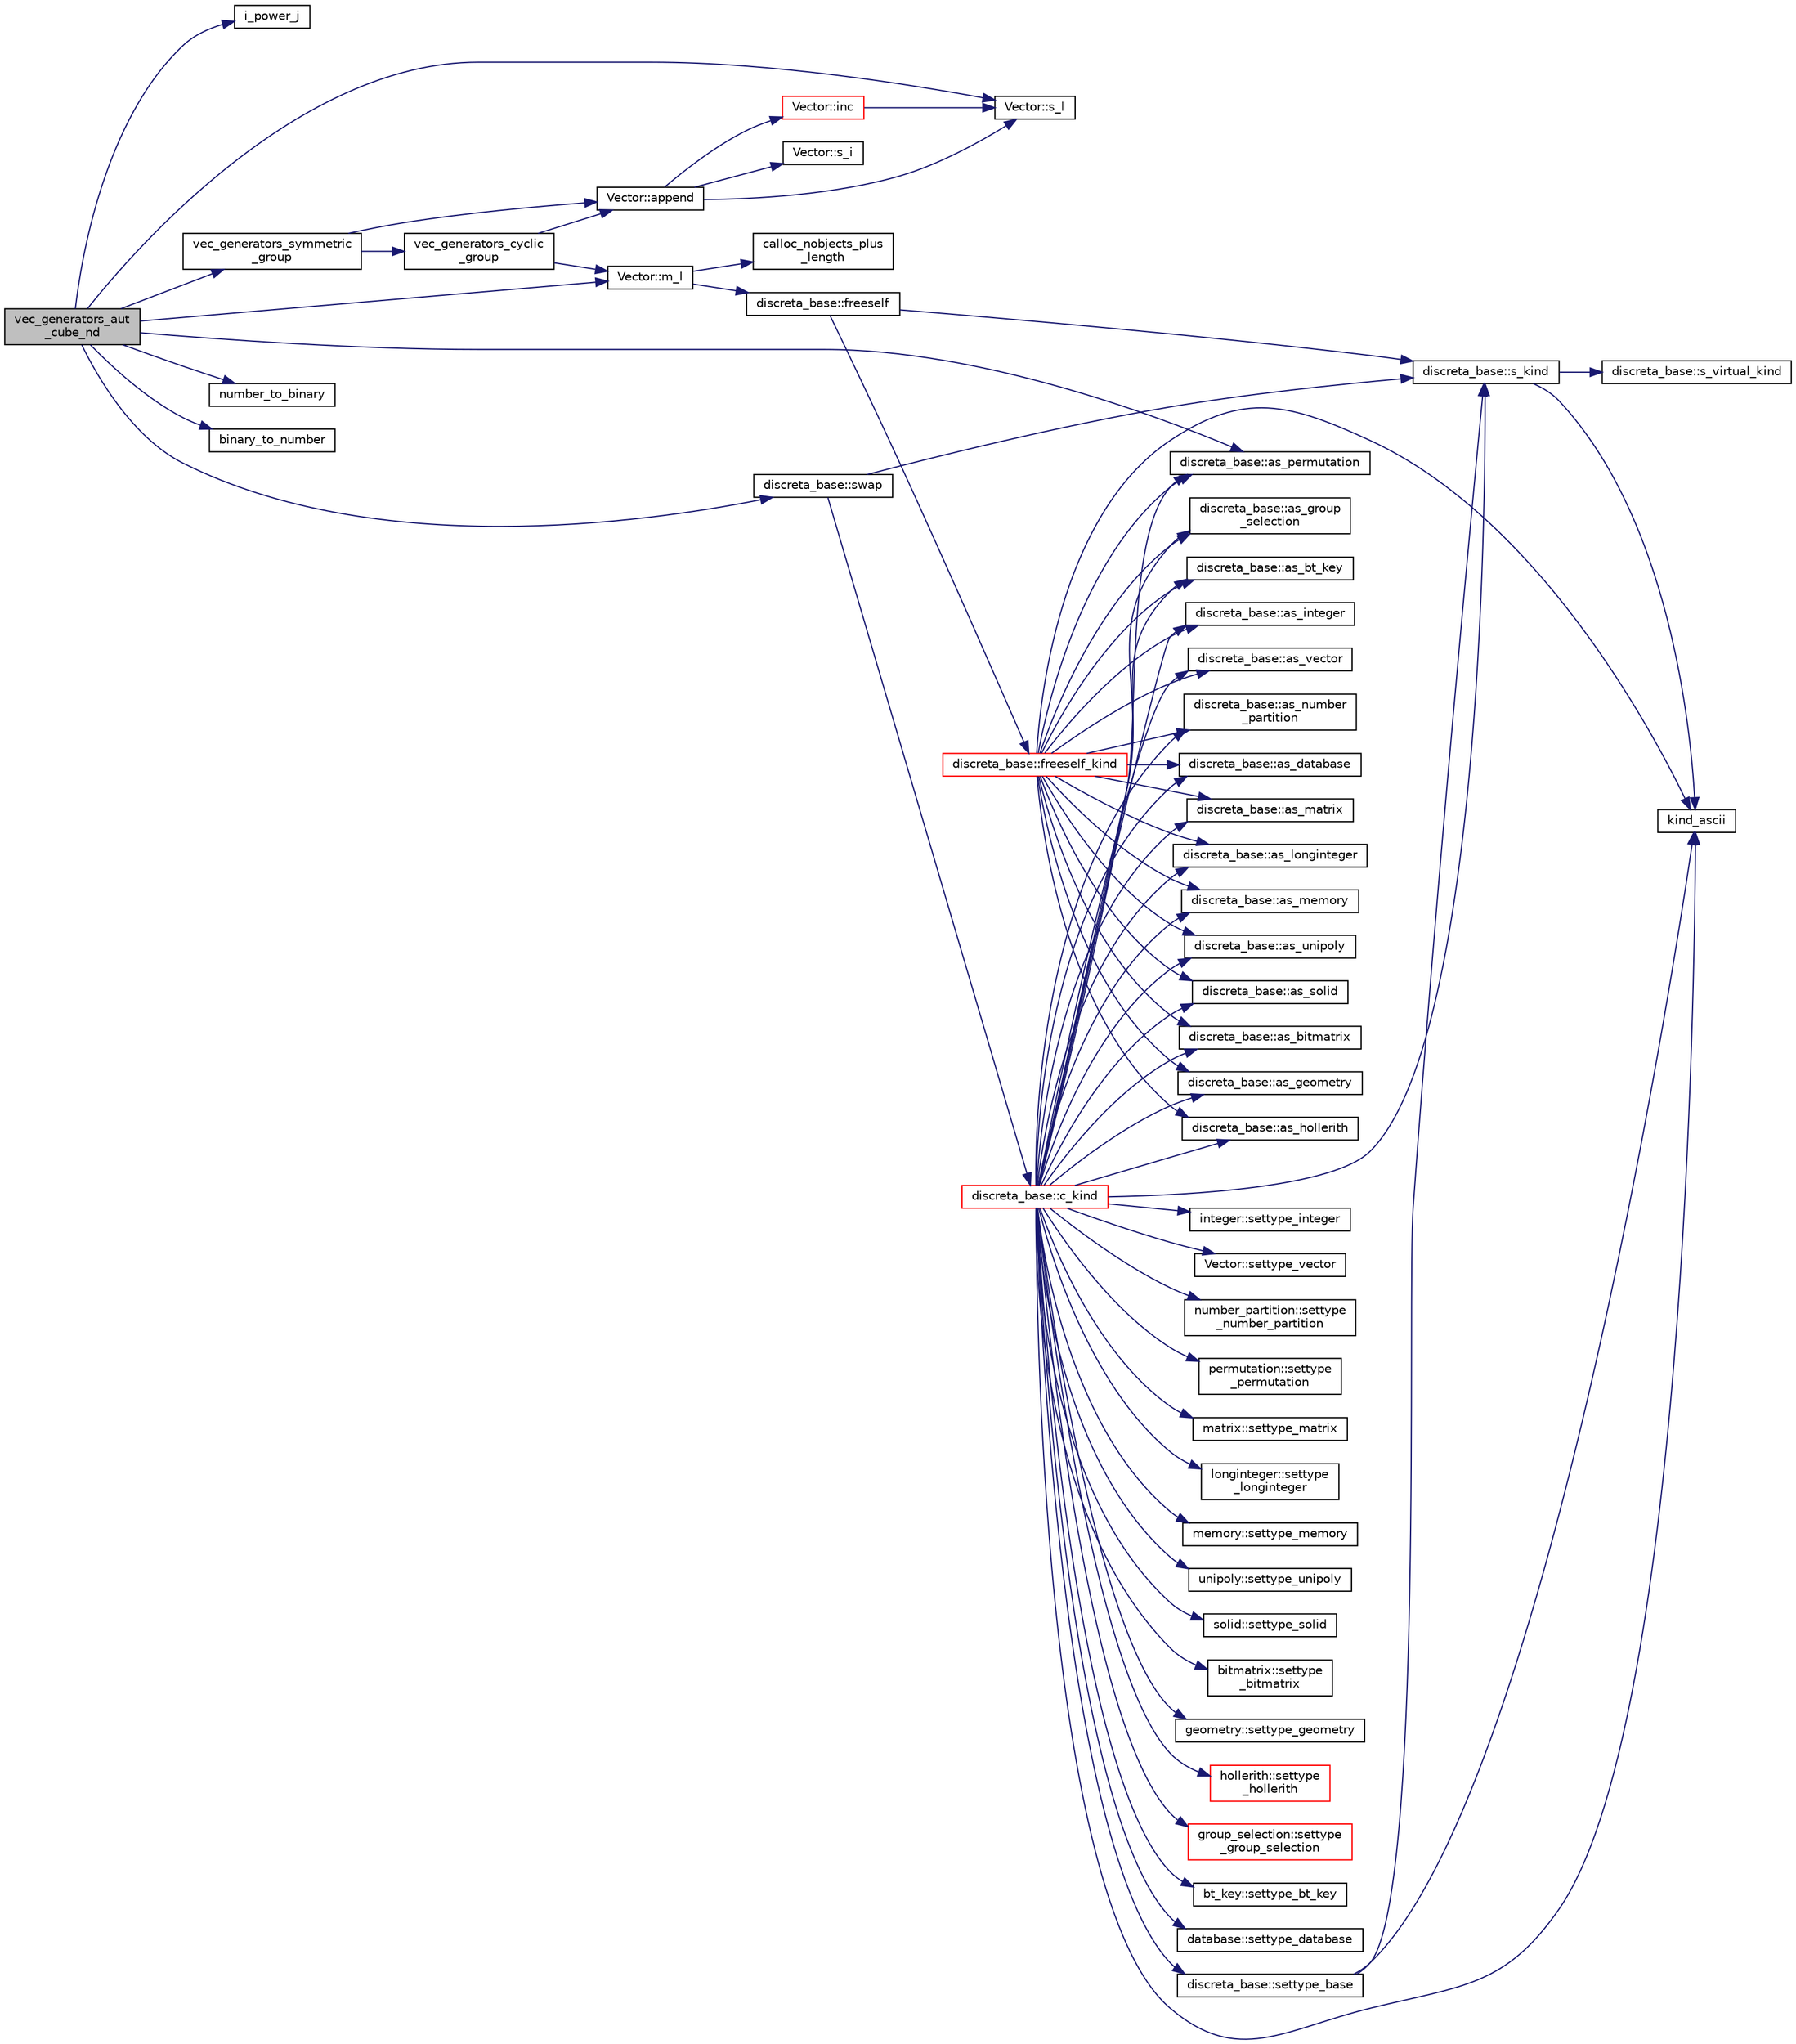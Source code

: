 digraph "vec_generators_aut_cube_nd"
{
  edge [fontname="Helvetica",fontsize="10",labelfontname="Helvetica",labelfontsize="10"];
  node [fontname="Helvetica",fontsize="10",shape=record];
  rankdir="LR";
  Node10879 [label="vec_generators_aut\l_cube_nd",height=0.2,width=0.4,color="black", fillcolor="grey75", style="filled", fontcolor="black"];
  Node10879 -> Node10880 [color="midnightblue",fontsize="10",style="solid",fontname="Helvetica"];
  Node10880 [label="i_power_j",height=0.2,width=0.4,color="black", fillcolor="white", style="filled",URL="$de/dc5/algebra__and__number__theory_8h.html#a39b321523e8957d701618bb5cac542b5"];
  Node10879 -> Node10881 [color="midnightblue",fontsize="10",style="solid",fontname="Helvetica"];
  Node10881 [label="vec_generators_symmetric\l_group",height=0.2,width=0.4,color="black", fillcolor="white", style="filled",URL="$d9/d60/discreta_8h.html#a8fd875094f55682c6bf65d1fb5e6e2bc"];
  Node10881 -> Node10882 [color="midnightblue",fontsize="10",style="solid",fontname="Helvetica"];
  Node10882 [label="vec_generators_cyclic\l_group",height=0.2,width=0.4,color="black", fillcolor="white", style="filled",URL="$d0/dd3/perm__group__gens_8_c.html#a87458d3ec3a12155abeb73c81bb3653c"];
  Node10882 -> Node10883 [color="midnightblue",fontsize="10",style="solid",fontname="Helvetica"];
  Node10883 [label="Vector::m_l",height=0.2,width=0.4,color="black", fillcolor="white", style="filled",URL="$d5/db2/class_vector.html#a00f5520c2a6b4f5282a1a8bcf8ea74eb"];
  Node10883 -> Node10884 [color="midnightblue",fontsize="10",style="solid",fontname="Helvetica"];
  Node10884 [label="discreta_base::freeself",height=0.2,width=0.4,color="black", fillcolor="white", style="filled",URL="$d7/d71/classdiscreta__base.html#a9a3c9501a562293b5667c11b9174d6e5"];
  Node10884 -> Node10885 [color="midnightblue",fontsize="10",style="solid",fontname="Helvetica"];
  Node10885 [label="discreta_base::freeself_kind",height=0.2,width=0.4,color="red", fillcolor="white", style="filled",URL="$d7/d71/classdiscreta__base.html#a63a23ada2165b3838fab719ed458cec8"];
  Node10885 -> Node10893 [color="midnightblue",fontsize="10",style="solid",fontname="Helvetica"];
  Node10893 [label="discreta_base::as_integer",height=0.2,width=0.4,color="black", fillcolor="white", style="filled",URL="$d7/d71/classdiscreta__base.html#a00d7691eaf874fd283d942692fe8dd26"];
  Node10885 -> Node10895 [color="midnightblue",fontsize="10",style="solid",fontname="Helvetica"];
  Node10895 [label="discreta_base::as_vector",height=0.2,width=0.4,color="black", fillcolor="white", style="filled",URL="$d7/d71/classdiscreta__base.html#a7bdd6cae39c380b128ee9e17e42cf020"];
  Node10885 -> Node10898 [color="midnightblue",fontsize="10",style="solid",fontname="Helvetica"];
  Node10898 [label="discreta_base::as_number\l_partition",height=0.2,width=0.4,color="black", fillcolor="white", style="filled",URL="$d7/d71/classdiscreta__base.html#a307aa09de0e925d46697707968ffab00"];
  Node10885 -> Node10900 [color="midnightblue",fontsize="10",style="solid",fontname="Helvetica"];
  Node10900 [label="discreta_base::as_permutation",height=0.2,width=0.4,color="black", fillcolor="white", style="filled",URL="$d7/d71/classdiscreta__base.html#aa4e72f36a82984239b12ae831e131098"];
  Node10885 -> Node10902 [color="midnightblue",fontsize="10",style="solid",fontname="Helvetica"];
  Node10902 [label="discreta_base::as_matrix",height=0.2,width=0.4,color="black", fillcolor="white", style="filled",URL="$d7/d71/classdiscreta__base.html#ae4d7f56d917a4707b838fbffde6467ff"];
  Node10885 -> Node10905 [color="midnightblue",fontsize="10",style="solid",fontname="Helvetica"];
  Node10905 [label="discreta_base::as_longinteger",height=0.2,width=0.4,color="black", fillcolor="white", style="filled",URL="$d7/d71/classdiscreta__base.html#a20a094639eb711b10c8694c51937f7cd"];
  Node10885 -> Node10908 [color="midnightblue",fontsize="10",style="solid",fontname="Helvetica"];
  Node10908 [label="discreta_base::as_memory",height=0.2,width=0.4,color="black", fillcolor="white", style="filled",URL="$d7/d71/classdiscreta__base.html#ad94b2d7dce0cd4fa22db57f6e79c4bd2"];
  Node10885 -> Node10910 [color="midnightblue",fontsize="10",style="solid",fontname="Helvetica"];
  Node10910 [label="discreta_base::as_unipoly",height=0.2,width=0.4,color="black", fillcolor="white", style="filled",URL="$d7/d71/classdiscreta__base.html#ad50d8027f039fe5c2478cddb243adc9d"];
  Node10885 -> Node10912 [color="midnightblue",fontsize="10",style="solid",fontname="Helvetica"];
  Node10912 [label="discreta_base::as_solid",height=0.2,width=0.4,color="black", fillcolor="white", style="filled",URL="$d7/d71/classdiscreta__base.html#a1fc5f2b85ec97ab0a69dd64903c970a5"];
  Node10885 -> Node10914 [color="midnightblue",fontsize="10",style="solid",fontname="Helvetica"];
  Node10914 [label="discreta_base::as_bitmatrix",height=0.2,width=0.4,color="black", fillcolor="white", style="filled",URL="$d7/d71/classdiscreta__base.html#a071ad54ea8ef6c9d1d15f532e5a76df6"];
  Node10885 -> Node10916 [color="midnightblue",fontsize="10",style="solid",fontname="Helvetica"];
  Node10916 [label="discreta_base::as_geometry",height=0.2,width=0.4,color="black", fillcolor="white", style="filled",URL="$d7/d71/classdiscreta__base.html#a38fc7b4cdd830703e9d87354b79bc5c8"];
  Node10885 -> Node10918 [color="midnightblue",fontsize="10",style="solid",fontname="Helvetica"];
  Node10918 [label="discreta_base::as_hollerith",height=0.2,width=0.4,color="black", fillcolor="white", style="filled",URL="$d7/d71/classdiscreta__base.html#a3e66f82711f314710107e2f29e589690"];
  Node10885 -> Node10920 [color="midnightblue",fontsize="10",style="solid",fontname="Helvetica"];
  Node10920 [label="discreta_base::as_group\l_selection",height=0.2,width=0.4,color="black", fillcolor="white", style="filled",URL="$d7/d71/classdiscreta__base.html#aae1bac4883c567718bef9fb610abbdc8"];
  Node10885 -> Node10922 [color="midnightblue",fontsize="10",style="solid",fontname="Helvetica"];
  Node10922 [label="discreta_base::as_bt_key",height=0.2,width=0.4,color="black", fillcolor="white", style="filled",URL="$d7/d71/classdiscreta__base.html#a2734c6e08dca17cf6588bd5064ec1b9f"];
  Node10885 -> Node10924 [color="midnightblue",fontsize="10",style="solid",fontname="Helvetica"];
  Node10924 [label="discreta_base::as_database",height=0.2,width=0.4,color="black", fillcolor="white", style="filled",URL="$d7/d71/classdiscreta__base.html#ab055d39d58210a2b03ba3d33703b09a9"];
  Node10885 -> Node10889 [color="midnightblue",fontsize="10",style="solid",fontname="Helvetica"];
  Node10889 [label="kind_ascii",height=0.2,width=0.4,color="black", fillcolor="white", style="filled",URL="$d9/d60/discreta_8h.html#ad0ce825a9f29bc6cec27e1b64cfe27bf"];
  Node10884 -> Node10887 [color="midnightblue",fontsize="10",style="solid",fontname="Helvetica"];
  Node10887 [label="discreta_base::s_kind",height=0.2,width=0.4,color="black", fillcolor="white", style="filled",URL="$d7/d71/classdiscreta__base.html#a8a830025c74adbbc3362418a7c2ba157"];
  Node10887 -> Node10888 [color="midnightblue",fontsize="10",style="solid",fontname="Helvetica"];
  Node10888 [label="discreta_base::s_virtual_kind",height=0.2,width=0.4,color="black", fillcolor="white", style="filled",URL="$d7/d71/classdiscreta__base.html#a52778a6d6943a468be083d0785d418fb"];
  Node10887 -> Node10889 [color="midnightblue",fontsize="10",style="solid",fontname="Helvetica"];
  Node10883 -> Node10932 [color="midnightblue",fontsize="10",style="solid",fontname="Helvetica"];
  Node10932 [label="calloc_nobjects_plus\l_length",height=0.2,width=0.4,color="black", fillcolor="white", style="filled",URL="$d9/d60/discreta_8h.html#a71599d54c8c17dfa065a363f5cdd0aa4"];
  Node10882 -> Node10933 [color="midnightblue",fontsize="10",style="solid",fontname="Helvetica"];
  Node10933 [label="Vector::append",height=0.2,width=0.4,color="black", fillcolor="white", style="filled",URL="$d5/db2/class_vector.html#aec80be90cd2cbfe79267220113b679c4"];
  Node10933 -> Node10934 [color="midnightblue",fontsize="10",style="solid",fontname="Helvetica"];
  Node10934 [label="Vector::s_l",height=0.2,width=0.4,color="black", fillcolor="white", style="filled",URL="$d5/db2/class_vector.html#ad2dc082288f858d22a528832289e0704"];
  Node10933 -> Node10935 [color="midnightblue",fontsize="10",style="solid",fontname="Helvetica"];
  Node10935 [label="Vector::inc",height=0.2,width=0.4,color="red", fillcolor="white", style="filled",URL="$d5/db2/class_vector.html#a5f6fe0531bc3d9829becd8503e4156a3"];
  Node10935 -> Node10934 [color="midnightblue",fontsize="10",style="solid",fontname="Helvetica"];
  Node10933 -> Node10937 [color="midnightblue",fontsize="10",style="solid",fontname="Helvetica"];
  Node10937 [label="Vector::s_i",height=0.2,width=0.4,color="black", fillcolor="white", style="filled",URL="$d5/db2/class_vector.html#a1c4fe1752523df8119f70dd550244871"];
  Node10881 -> Node10933 [color="midnightblue",fontsize="10",style="solid",fontname="Helvetica"];
  Node10879 -> Node10934 [color="midnightblue",fontsize="10",style="solid",fontname="Helvetica"];
  Node10879 -> Node10883 [color="midnightblue",fontsize="10",style="solid",fontname="Helvetica"];
  Node10879 -> Node10961 [color="midnightblue",fontsize="10",style="solid",fontname="Helvetica"];
  Node10961 [label="number_to_binary",height=0.2,width=0.4,color="black", fillcolor="white", style="filled",URL="$d2/dfb/solid_8_c.html#a1e9e810bb113845942f7f6d2d1cfffda"];
  Node10879 -> Node10962 [color="midnightblue",fontsize="10",style="solid",fontname="Helvetica"];
  Node10962 [label="binary_to_number",height=0.2,width=0.4,color="black", fillcolor="white", style="filled",URL="$d2/dfb/solid_8_c.html#a5ab5fe856186fefaed59f0cb4067d830"];
  Node10879 -> Node10900 [color="midnightblue",fontsize="10",style="solid",fontname="Helvetica"];
  Node10879 -> Node10938 [color="midnightblue",fontsize="10",style="solid",fontname="Helvetica"];
  Node10938 [label="discreta_base::swap",height=0.2,width=0.4,color="black", fillcolor="white", style="filled",URL="$d7/d71/classdiscreta__base.html#a2e8acbb9d3476675dac5b6a583b0293e"];
  Node10938 -> Node10887 [color="midnightblue",fontsize="10",style="solid",fontname="Helvetica"];
  Node10938 -> Node10939 [color="midnightblue",fontsize="10",style="solid",fontname="Helvetica"];
  Node10939 [label="discreta_base::c_kind",height=0.2,width=0.4,color="red", fillcolor="white", style="filled",URL="$d7/d71/classdiscreta__base.html#adc2ff61589c2d083688e7a43f333cb62"];
  Node10939 -> Node10940 [color="midnightblue",fontsize="10",style="solid",fontname="Helvetica"];
  Node10940 [label="discreta_base::settype_base",height=0.2,width=0.4,color="black", fillcolor="white", style="filled",URL="$d7/d71/classdiscreta__base.html#a4f42899a89447d1c3993ea07c38f8ad4"];
  Node10940 -> Node10887 [color="midnightblue",fontsize="10",style="solid",fontname="Helvetica"];
  Node10940 -> Node10889 [color="midnightblue",fontsize="10",style="solid",fontname="Helvetica"];
  Node10939 -> Node10893 [color="midnightblue",fontsize="10",style="solid",fontname="Helvetica"];
  Node10939 -> Node10941 [color="midnightblue",fontsize="10",style="solid",fontname="Helvetica"];
  Node10941 [label="integer::settype_integer",height=0.2,width=0.4,color="black", fillcolor="white", style="filled",URL="$d0/de5/classinteger.html#a6265c65ef311229acd513d748faba796"];
  Node10939 -> Node10895 [color="midnightblue",fontsize="10",style="solid",fontname="Helvetica"];
  Node10939 -> Node10942 [color="midnightblue",fontsize="10",style="solid",fontname="Helvetica"];
  Node10942 [label="Vector::settype_vector",height=0.2,width=0.4,color="black", fillcolor="white", style="filled",URL="$d5/db2/class_vector.html#a34e0d00b18c051f23904a8429fa6c8b4"];
  Node10939 -> Node10898 [color="midnightblue",fontsize="10",style="solid",fontname="Helvetica"];
  Node10939 -> Node10943 [color="midnightblue",fontsize="10",style="solid",fontname="Helvetica"];
  Node10943 [label="number_partition::settype\l_number_partition",height=0.2,width=0.4,color="black", fillcolor="white", style="filled",URL="$df/d50/classnumber__partition.html#a3aaec1b557758f643ffc8555bbc358be"];
  Node10939 -> Node10900 [color="midnightblue",fontsize="10",style="solid",fontname="Helvetica"];
  Node10939 -> Node10944 [color="midnightblue",fontsize="10",style="solid",fontname="Helvetica"];
  Node10944 [label="permutation::settype\l_permutation",height=0.2,width=0.4,color="black", fillcolor="white", style="filled",URL="$d0/d08/classpermutation.html#af1eea29f86195cede9562e444664c28c"];
  Node10939 -> Node10902 [color="midnightblue",fontsize="10",style="solid",fontname="Helvetica"];
  Node10939 -> Node10945 [color="midnightblue",fontsize="10",style="solid",fontname="Helvetica"];
  Node10945 [label="matrix::settype_matrix",height=0.2,width=0.4,color="black", fillcolor="white", style="filled",URL="$d1/d8d/classmatrix.html#a1780283a64a789e4084d792683d276bb"];
  Node10939 -> Node10905 [color="midnightblue",fontsize="10",style="solid",fontname="Helvetica"];
  Node10939 -> Node10946 [color="midnightblue",fontsize="10",style="solid",fontname="Helvetica"];
  Node10946 [label="longinteger::settype\l_longinteger",height=0.2,width=0.4,color="black", fillcolor="white", style="filled",URL="$d3/d71/classlonginteger.html#ae5f811ece8df31b9ff114368a18e1dc5"];
  Node10939 -> Node10908 [color="midnightblue",fontsize="10",style="solid",fontname="Helvetica"];
  Node10939 -> Node10947 [color="midnightblue",fontsize="10",style="solid",fontname="Helvetica"];
  Node10947 [label="memory::settype_memory",height=0.2,width=0.4,color="black", fillcolor="white", style="filled",URL="$d8/d99/classmemory.html#a33aae277f9b8fe36b02e9d5da895451b"];
  Node10939 -> Node10910 [color="midnightblue",fontsize="10",style="solid",fontname="Helvetica"];
  Node10939 -> Node10948 [color="midnightblue",fontsize="10",style="solid",fontname="Helvetica"];
  Node10948 [label="unipoly::settype_unipoly",height=0.2,width=0.4,color="black", fillcolor="white", style="filled",URL="$d1/d89/classunipoly.html#a8db854fcc85c5e1150b1f1b1c005c95b"];
  Node10939 -> Node10912 [color="midnightblue",fontsize="10",style="solid",fontname="Helvetica"];
  Node10939 -> Node10949 [color="midnightblue",fontsize="10",style="solid",fontname="Helvetica"];
  Node10949 [label="solid::settype_solid",height=0.2,width=0.4,color="black", fillcolor="white", style="filled",URL="$d8/def/classsolid.html#a775bd4821f75a8aee4ea3d4335ff90e0"];
  Node10939 -> Node10914 [color="midnightblue",fontsize="10",style="solid",fontname="Helvetica"];
  Node10939 -> Node10950 [color="midnightblue",fontsize="10",style="solid",fontname="Helvetica"];
  Node10950 [label="bitmatrix::settype\l_bitmatrix",height=0.2,width=0.4,color="black", fillcolor="white", style="filled",URL="$de/dc8/classbitmatrix.html#acb571d947f9526665ebbdc0ce3e2a973"];
  Node10939 -> Node10916 [color="midnightblue",fontsize="10",style="solid",fontname="Helvetica"];
  Node10939 -> Node10951 [color="midnightblue",fontsize="10",style="solid",fontname="Helvetica"];
  Node10951 [label="geometry::settype_geometry",height=0.2,width=0.4,color="black", fillcolor="white", style="filled",URL="$da/d44/classgeometry.html#ab4a336baba6a3f56f5ffa053a5be5ba7"];
  Node10939 -> Node10918 [color="midnightblue",fontsize="10",style="solid",fontname="Helvetica"];
  Node10939 -> Node10952 [color="midnightblue",fontsize="10",style="solid",fontname="Helvetica"];
  Node10952 [label="hollerith::settype\l_hollerith",height=0.2,width=0.4,color="red", fillcolor="white", style="filled",URL="$d8/d99/classhollerith.html#a23bbd4acfc88a0e90f1245f243f51f76"];
  Node10939 -> Node10920 [color="midnightblue",fontsize="10",style="solid",fontname="Helvetica"];
  Node10939 -> Node10954 [color="midnightblue",fontsize="10",style="solid",fontname="Helvetica"];
  Node10954 [label="group_selection::settype\l_group_selection",height=0.2,width=0.4,color="red", fillcolor="white", style="filled",URL="$d6/db0/classgroup__selection.html#a015ed73b7b8d784bedd4d11ac1fc0ec1"];
  Node10939 -> Node10922 [color="midnightblue",fontsize="10",style="solid",fontname="Helvetica"];
  Node10939 -> Node10956 [color="midnightblue",fontsize="10",style="solid",fontname="Helvetica"];
  Node10956 [label="bt_key::settype_bt_key",height=0.2,width=0.4,color="black", fillcolor="white", style="filled",URL="$d1/de5/classbt__key.html#a352bb10beb7c789d8d29373035824800"];
  Node10939 -> Node10924 [color="midnightblue",fontsize="10",style="solid",fontname="Helvetica"];
  Node10939 -> Node10957 [color="midnightblue",fontsize="10",style="solid",fontname="Helvetica"];
  Node10957 [label="database::settype_database",height=0.2,width=0.4,color="black", fillcolor="white", style="filled",URL="$db/d72/classdatabase.html#a014639aa001462e480eb1f3984839b72"];
  Node10939 -> Node10889 [color="midnightblue",fontsize="10",style="solid",fontname="Helvetica"];
  Node10939 -> Node10887 [color="midnightblue",fontsize="10",style="solid",fontname="Helvetica"];
}
